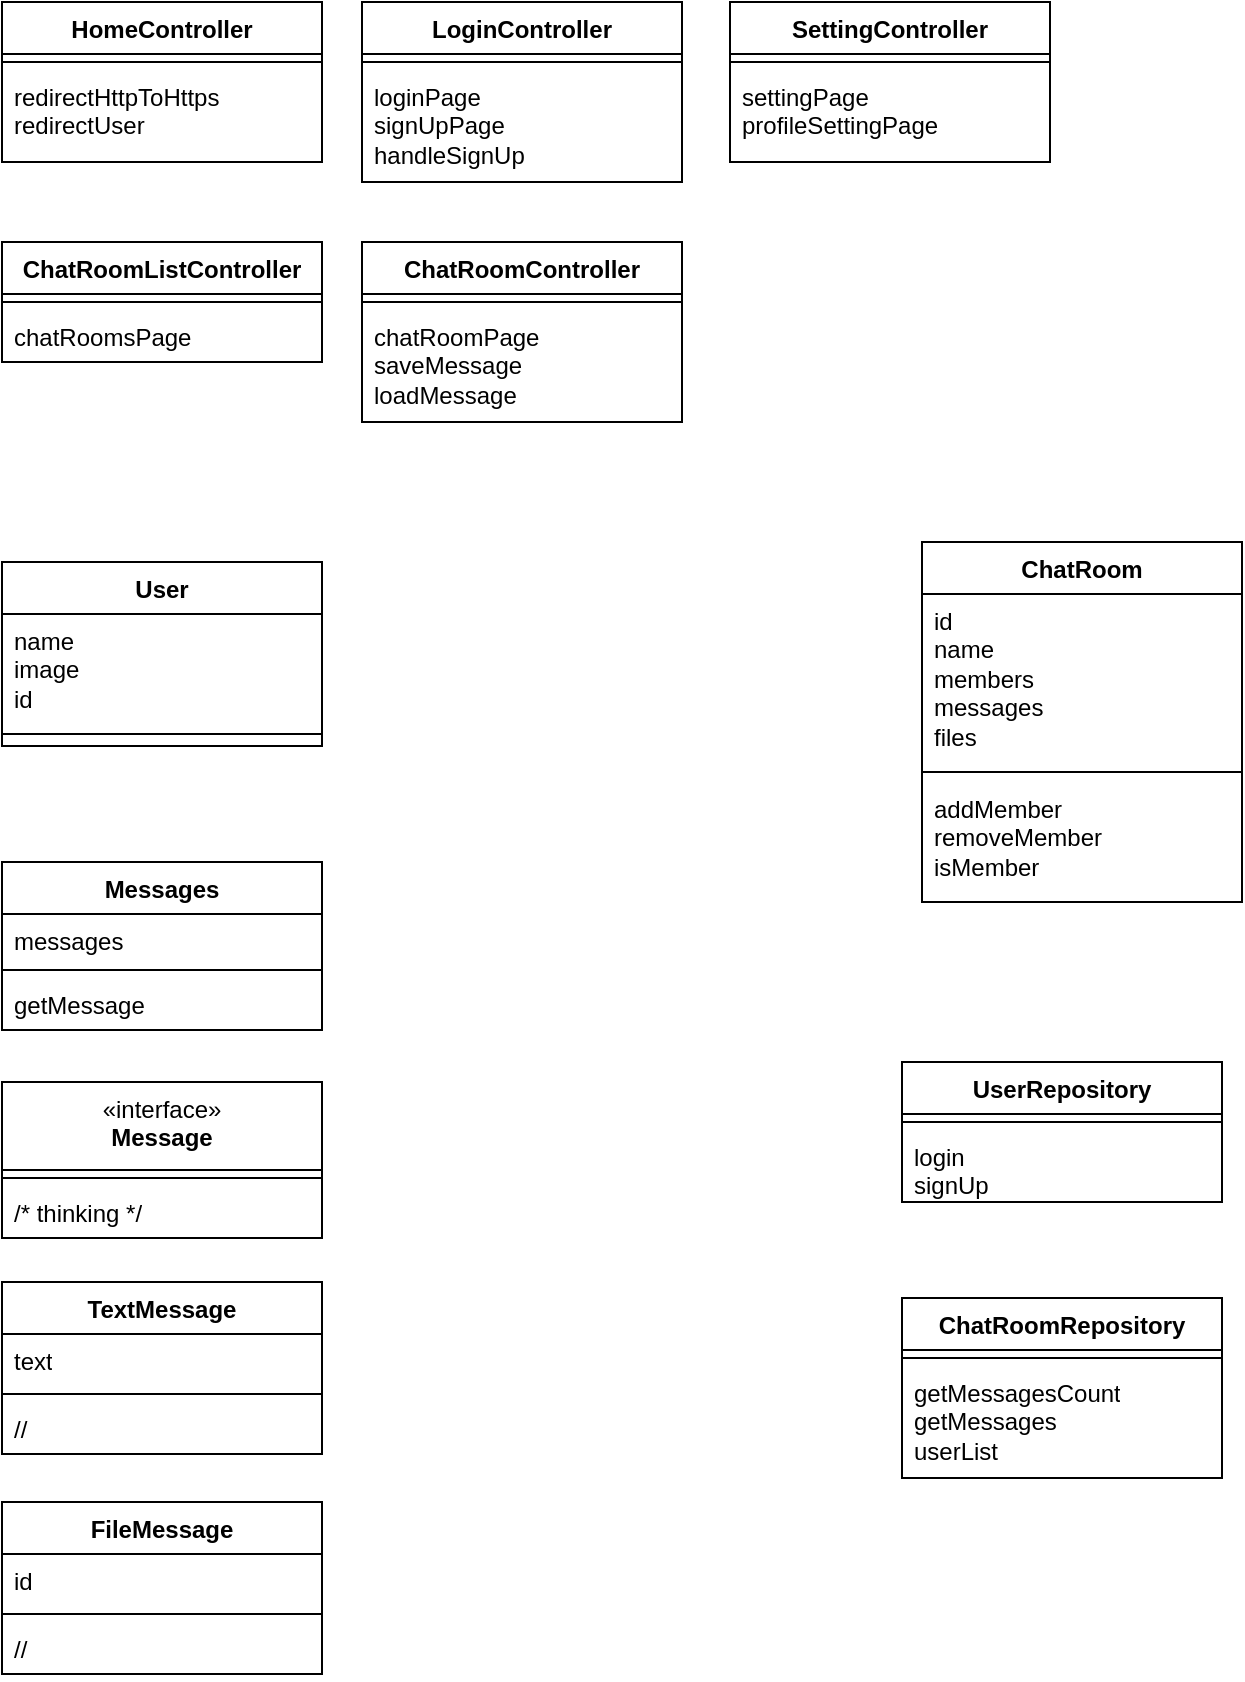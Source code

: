 <mxfile version="24.7.7">
  <diagram id="C5RBs43oDa-KdzZeNtuy" name="Page-1">
    <mxGraphModel dx="701" dy="772" grid="1" gridSize="10" guides="1" tooltips="1" connect="1" arrows="1" fold="1" page="1" pageScale="1" pageWidth="827" pageHeight="1169" math="0" shadow="0">
      <root>
        <mxCell id="WIyWlLk6GJQsqaUBKTNV-0" />
        <mxCell id="WIyWlLk6GJQsqaUBKTNV-1" parent="WIyWlLk6GJQsqaUBKTNV-0" />
        <mxCell id="eBNdFJFzlfb7W6HcYT7r-3" value="HomeController" style="swimlane;fontStyle=1;align=center;verticalAlign=top;childLayout=stackLayout;horizontal=1;startSize=26;horizontalStack=0;resizeParent=1;resizeParentMax=0;resizeLast=0;collapsible=1;marginBottom=0;whiteSpace=wrap;html=1;" parent="WIyWlLk6GJQsqaUBKTNV-1" vertex="1">
          <mxGeometry x="50" y="60" width="160" height="80" as="geometry" />
        </mxCell>
        <mxCell id="eBNdFJFzlfb7W6HcYT7r-5" value="" style="line;strokeWidth=1;fillColor=none;align=left;verticalAlign=middle;spacingTop=-1;spacingLeft=3;spacingRight=3;rotatable=0;labelPosition=right;points=[];portConstraint=eastwest;strokeColor=inherit;" parent="eBNdFJFzlfb7W6HcYT7r-3" vertex="1">
          <mxGeometry y="26" width="160" height="8" as="geometry" />
        </mxCell>
        <mxCell id="eBNdFJFzlfb7W6HcYT7r-6" value="redirectHttpToHttps&lt;br style=&quot;padding: 0px; margin: 0px;&quot;&gt;redirectUser" style="text;strokeColor=none;fillColor=none;align=left;verticalAlign=top;spacingLeft=4;spacingRight=4;overflow=hidden;rotatable=0;points=[[0,0.5],[1,0.5]];portConstraint=eastwest;whiteSpace=wrap;html=1;" parent="eBNdFJFzlfb7W6HcYT7r-3" vertex="1">
          <mxGeometry y="34" width="160" height="46" as="geometry" />
        </mxCell>
        <mxCell id="hyGqCK2jXNaeIw1kbH1D-2" value="LoginController" style="swimlane;fontStyle=1;align=center;verticalAlign=top;childLayout=stackLayout;horizontal=1;startSize=26;horizontalStack=0;resizeParent=1;resizeParentMax=0;resizeLast=0;collapsible=1;marginBottom=0;whiteSpace=wrap;html=1;" parent="WIyWlLk6GJQsqaUBKTNV-1" vertex="1">
          <mxGeometry x="230" y="60" width="160" height="90" as="geometry" />
        </mxCell>
        <mxCell id="hyGqCK2jXNaeIw1kbH1D-4" value="" style="line;strokeWidth=1;fillColor=none;align=left;verticalAlign=middle;spacingTop=-1;spacingLeft=3;spacingRight=3;rotatable=0;labelPosition=right;points=[];portConstraint=eastwest;strokeColor=inherit;" parent="hyGqCK2jXNaeIw1kbH1D-2" vertex="1">
          <mxGeometry y="26" width="160" height="8" as="geometry" />
        </mxCell>
        <mxCell id="hyGqCK2jXNaeIw1kbH1D-5" value="loginPage&lt;div&gt;&lt;span style=&quot;background-color: initial;&quot;&gt;signUpPage&lt;/span&gt;&lt;/div&gt;&lt;div&gt;&lt;span style=&quot;background-color: initial;&quot;&gt;handleSignUp&lt;/span&gt;&lt;/div&gt;" style="text;strokeColor=none;fillColor=none;align=left;verticalAlign=top;spacingLeft=4;spacingRight=4;overflow=hidden;rotatable=0;points=[[0,0.5],[1,0.5]];portConstraint=eastwest;whiteSpace=wrap;html=1;" parent="hyGqCK2jXNaeIw1kbH1D-2" vertex="1">
          <mxGeometry y="34" width="160" height="56" as="geometry" />
        </mxCell>
        <mxCell id="hyGqCK2jXNaeIw1kbH1D-6" value="ChatRoomListController" style="swimlane;fontStyle=1;align=center;verticalAlign=top;childLayout=stackLayout;horizontal=1;startSize=26;horizontalStack=0;resizeParent=1;resizeParentMax=0;resizeLast=0;collapsible=1;marginBottom=0;whiteSpace=wrap;html=1;" parent="WIyWlLk6GJQsqaUBKTNV-1" vertex="1">
          <mxGeometry x="50" y="180" width="160" height="60" as="geometry" />
        </mxCell>
        <mxCell id="hyGqCK2jXNaeIw1kbH1D-7" value="" style="line;strokeWidth=1;fillColor=none;align=left;verticalAlign=middle;spacingTop=-1;spacingLeft=3;spacingRight=3;rotatable=0;labelPosition=right;points=[];portConstraint=eastwest;strokeColor=inherit;" parent="hyGqCK2jXNaeIw1kbH1D-6" vertex="1">
          <mxGeometry y="26" width="160" height="8" as="geometry" />
        </mxCell>
        <mxCell id="hyGqCK2jXNaeIw1kbH1D-8" value="chatRoomsPage" style="text;strokeColor=none;fillColor=none;align=left;verticalAlign=top;spacingLeft=4;spacingRight=4;overflow=hidden;rotatable=0;points=[[0,0.5],[1,0.5]];portConstraint=eastwest;whiteSpace=wrap;html=1;" parent="hyGqCK2jXNaeIw1kbH1D-6" vertex="1">
          <mxGeometry y="34" width="160" height="26" as="geometry" />
        </mxCell>
        <mxCell id="hyGqCK2jXNaeIw1kbH1D-9" value="SettingController" style="swimlane;fontStyle=1;align=center;verticalAlign=top;childLayout=stackLayout;horizontal=1;startSize=26;horizontalStack=0;resizeParent=1;resizeParentMax=0;resizeLast=0;collapsible=1;marginBottom=0;whiteSpace=wrap;html=1;" parent="WIyWlLk6GJQsqaUBKTNV-1" vertex="1">
          <mxGeometry x="414" y="60" width="160" height="80" as="geometry" />
        </mxCell>
        <mxCell id="hyGqCK2jXNaeIw1kbH1D-10" value="" style="line;strokeWidth=1;fillColor=none;align=left;verticalAlign=middle;spacingTop=-1;spacingLeft=3;spacingRight=3;rotatable=0;labelPosition=right;points=[];portConstraint=eastwest;strokeColor=inherit;" parent="hyGqCK2jXNaeIw1kbH1D-9" vertex="1">
          <mxGeometry y="26" width="160" height="8" as="geometry" />
        </mxCell>
        <mxCell id="hyGqCK2jXNaeIw1kbH1D-11" value="settingPage&lt;div&gt;profileSettingPage&lt;/div&gt;" style="text;strokeColor=none;fillColor=none;align=left;verticalAlign=top;spacingLeft=4;spacingRight=4;overflow=hidden;rotatable=0;points=[[0,0.5],[1,0.5]];portConstraint=eastwest;whiteSpace=wrap;html=1;" parent="hyGqCK2jXNaeIw1kbH1D-9" vertex="1">
          <mxGeometry y="34" width="160" height="46" as="geometry" />
        </mxCell>
        <mxCell id="hyGqCK2jXNaeIw1kbH1D-12" value="ChatRoomController" style="swimlane;fontStyle=1;align=center;verticalAlign=top;childLayout=stackLayout;horizontal=1;startSize=26;horizontalStack=0;resizeParent=1;resizeParentMax=0;resizeLast=0;collapsible=1;marginBottom=0;whiteSpace=wrap;html=1;" parent="WIyWlLk6GJQsqaUBKTNV-1" vertex="1">
          <mxGeometry x="230" y="180" width="160" height="90" as="geometry" />
        </mxCell>
        <mxCell id="hyGqCK2jXNaeIw1kbH1D-13" value="" style="line;strokeWidth=1;fillColor=none;align=left;verticalAlign=middle;spacingTop=-1;spacingLeft=3;spacingRight=3;rotatable=0;labelPosition=right;points=[];portConstraint=eastwest;strokeColor=inherit;" parent="hyGqCK2jXNaeIw1kbH1D-12" vertex="1">
          <mxGeometry y="26" width="160" height="8" as="geometry" />
        </mxCell>
        <mxCell id="hyGqCK2jXNaeIw1kbH1D-14" value="chatRoomPage&lt;div&gt;saveMessage&lt;div&gt;loadMessage&lt;/div&gt;&lt;/div&gt;" style="text;strokeColor=none;fillColor=none;align=left;verticalAlign=top;spacingLeft=4;spacingRight=4;overflow=hidden;rotatable=0;points=[[0,0.5],[1,0.5]];portConstraint=eastwest;whiteSpace=wrap;html=1;" parent="hyGqCK2jXNaeIw1kbH1D-12" vertex="1">
          <mxGeometry y="34" width="160" height="56" as="geometry" />
        </mxCell>
        <mxCell id="-3LyHgd-c1spRha-nZ70-8" value="User" style="swimlane;fontStyle=1;align=center;verticalAlign=top;childLayout=stackLayout;horizontal=1;startSize=26;horizontalStack=0;resizeParent=1;resizeParentMax=0;resizeLast=0;collapsible=1;marginBottom=0;whiteSpace=wrap;html=1;" vertex="1" parent="WIyWlLk6GJQsqaUBKTNV-1">
          <mxGeometry x="50" y="340" width="160" height="92" as="geometry" />
        </mxCell>
        <mxCell id="-3LyHgd-c1spRha-nZ70-9" value="name&lt;div&gt;image&lt;br&gt;&lt;div&gt;id&lt;/div&gt;&lt;/div&gt;" style="text;strokeColor=none;fillColor=none;align=left;verticalAlign=top;spacingLeft=4;spacingRight=4;overflow=hidden;rotatable=0;points=[[0,0.5],[1,0.5]];portConstraint=eastwest;whiteSpace=wrap;html=1;" vertex="1" parent="-3LyHgd-c1spRha-nZ70-8">
          <mxGeometry y="26" width="160" height="54" as="geometry" />
        </mxCell>
        <mxCell id="-3LyHgd-c1spRha-nZ70-10" value="" style="line;strokeWidth=1;fillColor=none;align=left;verticalAlign=middle;spacingTop=-1;spacingLeft=3;spacingRight=3;rotatable=0;labelPosition=right;points=[];portConstraint=eastwest;strokeColor=inherit;" vertex="1" parent="-3LyHgd-c1spRha-nZ70-8">
          <mxGeometry y="80" width="160" height="12" as="geometry" />
        </mxCell>
        <mxCell id="-3LyHgd-c1spRha-nZ70-12" value="ChatRoom" style="swimlane;fontStyle=1;align=center;verticalAlign=top;childLayout=stackLayout;horizontal=1;startSize=26;horizontalStack=0;resizeParent=1;resizeParentMax=0;resizeLast=0;collapsible=1;marginBottom=0;whiteSpace=wrap;html=1;" vertex="1" parent="WIyWlLk6GJQsqaUBKTNV-1">
          <mxGeometry x="510" y="330" width="160" height="180" as="geometry" />
        </mxCell>
        <mxCell id="-3LyHgd-c1spRha-nZ70-13" value="id&lt;div&gt;name&lt;/div&gt;&lt;div&gt;members&lt;/div&gt;&lt;div&gt;messages&lt;/div&gt;&lt;div&gt;files&lt;/div&gt;" style="text;strokeColor=none;fillColor=none;align=left;verticalAlign=top;spacingLeft=4;spacingRight=4;overflow=hidden;rotatable=0;points=[[0,0.5],[1,0.5]];portConstraint=eastwest;whiteSpace=wrap;html=1;" vertex="1" parent="-3LyHgd-c1spRha-nZ70-12">
          <mxGeometry y="26" width="160" height="84" as="geometry" />
        </mxCell>
        <mxCell id="-3LyHgd-c1spRha-nZ70-14" value="" style="line;strokeWidth=1;fillColor=none;align=left;verticalAlign=middle;spacingTop=-1;spacingLeft=3;spacingRight=3;rotatable=0;labelPosition=right;points=[];portConstraint=eastwest;strokeColor=inherit;" vertex="1" parent="-3LyHgd-c1spRha-nZ70-12">
          <mxGeometry y="110" width="160" height="10" as="geometry" />
        </mxCell>
        <mxCell id="-3LyHgd-c1spRha-nZ70-15" value="addMember&lt;div&gt;removeMember&lt;/div&gt;&lt;div&gt;isMember&lt;/div&gt;" style="text;strokeColor=none;fillColor=none;align=left;verticalAlign=top;spacingLeft=4;spacingRight=4;overflow=hidden;rotatable=0;points=[[0,0.5],[1,0.5]];portConstraint=eastwest;whiteSpace=wrap;html=1;" vertex="1" parent="-3LyHgd-c1spRha-nZ70-12">
          <mxGeometry y="120" width="160" height="60" as="geometry" />
        </mxCell>
        <mxCell id="-3LyHgd-c1spRha-nZ70-16" value="Messages" style="swimlane;fontStyle=1;align=center;verticalAlign=top;childLayout=stackLayout;horizontal=1;startSize=26;horizontalStack=0;resizeParent=1;resizeParentMax=0;resizeLast=0;collapsible=1;marginBottom=0;whiteSpace=wrap;html=1;" vertex="1" parent="WIyWlLk6GJQsqaUBKTNV-1">
          <mxGeometry x="50" y="490" width="160" height="84" as="geometry" />
        </mxCell>
        <mxCell id="-3LyHgd-c1spRha-nZ70-17" value="messages" style="text;strokeColor=none;fillColor=none;align=left;verticalAlign=top;spacingLeft=4;spacingRight=4;overflow=hidden;rotatable=0;points=[[0,0.5],[1,0.5]];portConstraint=eastwest;whiteSpace=wrap;html=1;" vertex="1" parent="-3LyHgd-c1spRha-nZ70-16">
          <mxGeometry y="26" width="160" height="24" as="geometry" />
        </mxCell>
        <mxCell id="-3LyHgd-c1spRha-nZ70-18" value="" style="line;strokeWidth=1;fillColor=none;align=left;verticalAlign=middle;spacingTop=-1;spacingLeft=3;spacingRight=3;rotatable=0;labelPosition=right;points=[];portConstraint=eastwest;strokeColor=inherit;" vertex="1" parent="-3LyHgd-c1spRha-nZ70-16">
          <mxGeometry y="50" width="160" height="8" as="geometry" />
        </mxCell>
        <mxCell id="-3LyHgd-c1spRha-nZ70-19" value="getMessage" style="text;strokeColor=none;fillColor=none;align=left;verticalAlign=top;spacingLeft=4;spacingRight=4;overflow=hidden;rotatable=0;points=[[0,0.5],[1,0.5]];portConstraint=eastwest;whiteSpace=wrap;html=1;" vertex="1" parent="-3LyHgd-c1spRha-nZ70-16">
          <mxGeometry y="58" width="160" height="26" as="geometry" />
        </mxCell>
        <mxCell id="-3LyHgd-c1spRha-nZ70-35" value="&lt;div&gt;&lt;span style=&quot;font-weight: 400;&quot;&gt;«interface»&lt;/span&gt;&lt;br&gt;&lt;/div&gt;Message" style="swimlane;fontStyle=1;align=center;verticalAlign=top;childLayout=stackLayout;horizontal=1;startSize=44;horizontalStack=0;resizeParent=1;resizeParentMax=0;resizeLast=0;collapsible=1;marginBottom=0;whiteSpace=wrap;html=1;" vertex="1" parent="WIyWlLk6GJQsqaUBKTNV-1">
          <mxGeometry x="50" y="600" width="160" height="78" as="geometry" />
        </mxCell>
        <mxCell id="-3LyHgd-c1spRha-nZ70-37" value="" style="line;strokeWidth=1;fillColor=none;align=left;verticalAlign=middle;spacingTop=-1;spacingLeft=3;spacingRight=3;rotatable=0;labelPosition=right;points=[];portConstraint=eastwest;strokeColor=inherit;" vertex="1" parent="-3LyHgd-c1spRha-nZ70-35">
          <mxGeometry y="44" width="160" height="8" as="geometry" />
        </mxCell>
        <mxCell id="-3LyHgd-c1spRha-nZ70-38" value="/* thinking */" style="text;strokeColor=none;fillColor=none;align=left;verticalAlign=top;spacingLeft=4;spacingRight=4;overflow=hidden;rotatable=0;points=[[0,0.5],[1,0.5]];portConstraint=eastwest;whiteSpace=wrap;html=1;" vertex="1" parent="-3LyHgd-c1spRha-nZ70-35">
          <mxGeometry y="52" width="160" height="26" as="geometry" />
        </mxCell>
        <mxCell id="-3LyHgd-c1spRha-nZ70-39" value="TextMessage" style="swimlane;fontStyle=1;align=center;verticalAlign=top;childLayout=stackLayout;horizontal=1;startSize=26;horizontalStack=0;resizeParent=1;resizeParentMax=0;resizeLast=0;collapsible=1;marginBottom=0;whiteSpace=wrap;html=1;" vertex="1" parent="WIyWlLk6GJQsqaUBKTNV-1">
          <mxGeometry x="50" y="700" width="160" height="86" as="geometry" />
        </mxCell>
        <mxCell id="-3LyHgd-c1spRha-nZ70-40" value="text" style="text;strokeColor=none;fillColor=none;align=left;verticalAlign=top;spacingLeft=4;spacingRight=4;overflow=hidden;rotatable=0;points=[[0,0.5],[1,0.5]];portConstraint=eastwest;whiteSpace=wrap;html=1;" vertex="1" parent="-3LyHgd-c1spRha-nZ70-39">
          <mxGeometry y="26" width="160" height="26" as="geometry" />
        </mxCell>
        <mxCell id="-3LyHgd-c1spRha-nZ70-41" value="" style="line;strokeWidth=1;fillColor=none;align=left;verticalAlign=middle;spacingTop=-1;spacingLeft=3;spacingRight=3;rotatable=0;labelPosition=right;points=[];portConstraint=eastwest;strokeColor=inherit;" vertex="1" parent="-3LyHgd-c1spRha-nZ70-39">
          <mxGeometry y="52" width="160" height="8" as="geometry" />
        </mxCell>
        <mxCell id="-3LyHgd-c1spRha-nZ70-42" value="//" style="text;strokeColor=none;fillColor=none;align=left;verticalAlign=top;spacingLeft=4;spacingRight=4;overflow=hidden;rotatable=0;points=[[0,0.5],[1,0.5]];portConstraint=eastwest;whiteSpace=wrap;html=1;" vertex="1" parent="-3LyHgd-c1spRha-nZ70-39">
          <mxGeometry y="60" width="160" height="26" as="geometry" />
        </mxCell>
        <mxCell id="-3LyHgd-c1spRha-nZ70-43" value="FileMessage" style="swimlane;fontStyle=1;align=center;verticalAlign=top;childLayout=stackLayout;horizontal=1;startSize=26;horizontalStack=0;resizeParent=1;resizeParentMax=0;resizeLast=0;collapsible=1;marginBottom=0;whiteSpace=wrap;html=1;" vertex="1" parent="WIyWlLk6GJQsqaUBKTNV-1">
          <mxGeometry x="50" y="810" width="160" height="86" as="geometry" />
        </mxCell>
        <mxCell id="-3LyHgd-c1spRha-nZ70-44" value="id" style="text;strokeColor=none;fillColor=none;align=left;verticalAlign=top;spacingLeft=4;spacingRight=4;overflow=hidden;rotatable=0;points=[[0,0.5],[1,0.5]];portConstraint=eastwest;whiteSpace=wrap;html=1;" vertex="1" parent="-3LyHgd-c1spRha-nZ70-43">
          <mxGeometry y="26" width="160" height="26" as="geometry" />
        </mxCell>
        <mxCell id="-3LyHgd-c1spRha-nZ70-45" value="" style="line;strokeWidth=1;fillColor=none;align=left;verticalAlign=middle;spacingTop=-1;spacingLeft=3;spacingRight=3;rotatable=0;labelPosition=right;points=[];portConstraint=eastwest;strokeColor=inherit;" vertex="1" parent="-3LyHgd-c1spRha-nZ70-43">
          <mxGeometry y="52" width="160" height="8" as="geometry" />
        </mxCell>
        <mxCell id="-3LyHgd-c1spRha-nZ70-46" value="//" style="text;strokeColor=none;fillColor=none;align=left;verticalAlign=top;spacingLeft=4;spacingRight=4;overflow=hidden;rotatable=0;points=[[0,0.5],[1,0.5]];portConstraint=eastwest;whiteSpace=wrap;html=1;" vertex="1" parent="-3LyHgd-c1spRha-nZ70-43">
          <mxGeometry y="60" width="160" height="26" as="geometry" />
        </mxCell>
        <mxCell id="-3LyHgd-c1spRha-nZ70-47" value="UserRepository" style="swimlane;fontStyle=1;align=center;verticalAlign=top;childLayout=stackLayout;horizontal=1;startSize=26;horizontalStack=0;resizeParent=1;resizeParentMax=0;resizeLast=0;collapsible=1;marginBottom=0;whiteSpace=wrap;html=1;" vertex="1" parent="WIyWlLk6GJQsqaUBKTNV-1">
          <mxGeometry x="500" y="590" width="160" height="70" as="geometry" />
        </mxCell>
        <mxCell id="-3LyHgd-c1spRha-nZ70-49" value="" style="line;strokeWidth=1;fillColor=none;align=left;verticalAlign=middle;spacingTop=-1;spacingLeft=3;spacingRight=3;rotatable=0;labelPosition=right;points=[];portConstraint=eastwest;strokeColor=inherit;" vertex="1" parent="-3LyHgd-c1spRha-nZ70-47">
          <mxGeometry y="26" width="160" height="8" as="geometry" />
        </mxCell>
        <mxCell id="-3LyHgd-c1spRha-nZ70-50" value="login&lt;div&gt;signUp&lt;/div&gt;" style="text;strokeColor=none;fillColor=none;align=left;verticalAlign=top;spacingLeft=4;spacingRight=4;overflow=hidden;rotatable=0;points=[[0,0.5],[1,0.5]];portConstraint=eastwest;whiteSpace=wrap;html=1;" vertex="1" parent="-3LyHgd-c1spRha-nZ70-47">
          <mxGeometry y="34" width="160" height="36" as="geometry" />
        </mxCell>
        <mxCell id="-3LyHgd-c1spRha-nZ70-51" value="ChatRoomRepository" style="swimlane;fontStyle=1;align=center;verticalAlign=top;childLayout=stackLayout;horizontal=1;startSize=26;horizontalStack=0;resizeParent=1;resizeParentMax=0;resizeLast=0;collapsible=1;marginBottom=0;whiteSpace=wrap;html=1;" vertex="1" parent="WIyWlLk6GJQsqaUBKTNV-1">
          <mxGeometry x="500" y="708" width="160" height="90" as="geometry" />
        </mxCell>
        <mxCell id="-3LyHgd-c1spRha-nZ70-53" value="" style="line;strokeWidth=1;fillColor=none;align=left;verticalAlign=middle;spacingTop=-1;spacingLeft=3;spacingRight=3;rotatable=0;labelPosition=right;points=[];portConstraint=eastwest;strokeColor=inherit;" vertex="1" parent="-3LyHgd-c1spRha-nZ70-51">
          <mxGeometry y="26" width="160" height="8" as="geometry" />
        </mxCell>
        <mxCell id="-3LyHgd-c1spRha-nZ70-54" value="&lt;div&gt;getMessagesCount&lt;/div&gt;getMessages&lt;div&gt;userList&lt;/div&gt;" style="text;strokeColor=none;fillColor=none;align=left;verticalAlign=top;spacingLeft=4;spacingRight=4;overflow=hidden;rotatable=0;points=[[0,0.5],[1,0.5]];portConstraint=eastwest;whiteSpace=wrap;html=1;" vertex="1" parent="-3LyHgd-c1spRha-nZ70-51">
          <mxGeometry y="34" width="160" height="56" as="geometry" />
        </mxCell>
      </root>
    </mxGraphModel>
  </diagram>
</mxfile>
